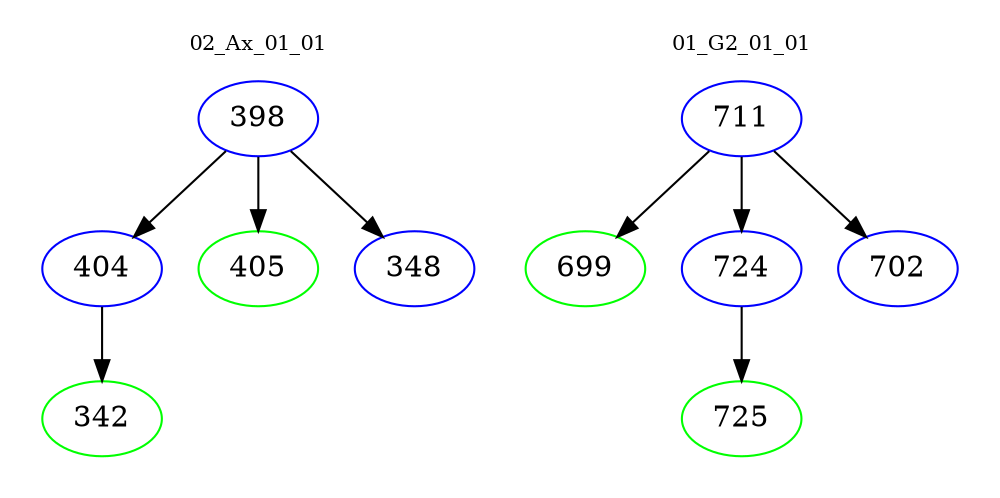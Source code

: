 digraph{
subgraph cluster_0 {
color = white
label = "02_Ax_01_01";
fontsize=10;
T0_398 [label="398", color="blue"]
T0_398 -> T0_404 [color="black"]
T0_404 [label="404", color="blue"]
T0_404 -> T0_342 [color="black"]
T0_342 [label="342", color="green"]
T0_398 -> T0_405 [color="black"]
T0_405 [label="405", color="green"]
T0_398 -> T0_348 [color="black"]
T0_348 [label="348", color="blue"]
}
subgraph cluster_1 {
color = white
label = "01_G2_01_01";
fontsize=10;
T1_711 [label="711", color="blue"]
T1_711 -> T1_699 [color="black"]
T1_699 [label="699", color="green"]
T1_711 -> T1_724 [color="black"]
T1_724 [label="724", color="blue"]
T1_724 -> T1_725 [color="black"]
T1_725 [label="725", color="green"]
T1_711 -> T1_702 [color="black"]
T1_702 [label="702", color="blue"]
}
}
